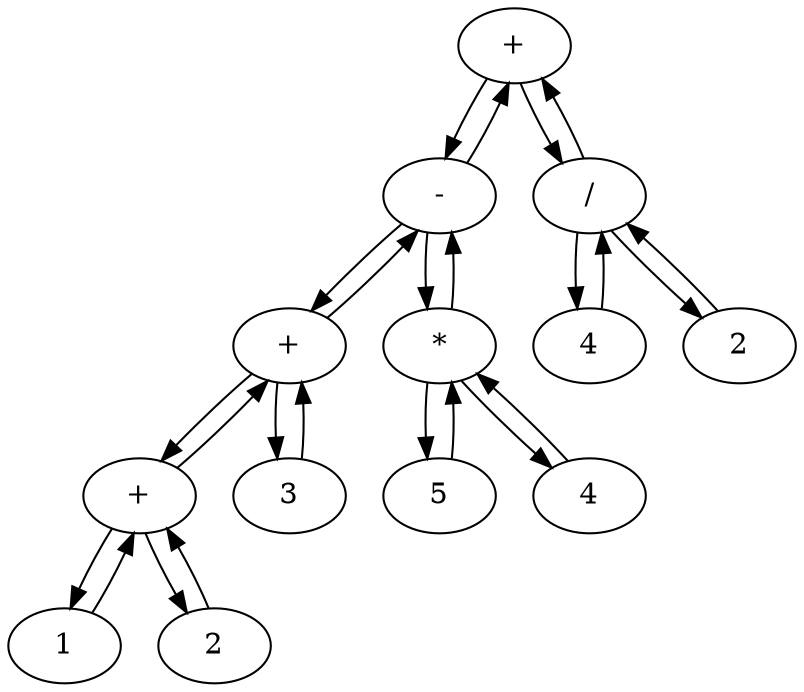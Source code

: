 digraph first2{
    1[label="+"];
    2[label="-"];
    3[label="+"];
    4[label="+"];
    5[label="1"];
    6[label="2"];
    7[label="3"];
    8[label="*"];
    9[label="5"];
    10[label="4"];
    11[label="/"];
    12[label="4"];
    13[label="2"];

    4->5;
    5->4;
    4->6;
    6->4;
    3->4;
    4->3;
    3->7;
    7->3;
    2->3;
    3->2;
    8->9;
    9->8;
    8->10;
    10->8;
    2->8;
    8->2;
    1->2;
    2->1;
    11->12;
    12->11;
    11->13;
    13->11;
    1->11;
    11->1;
}